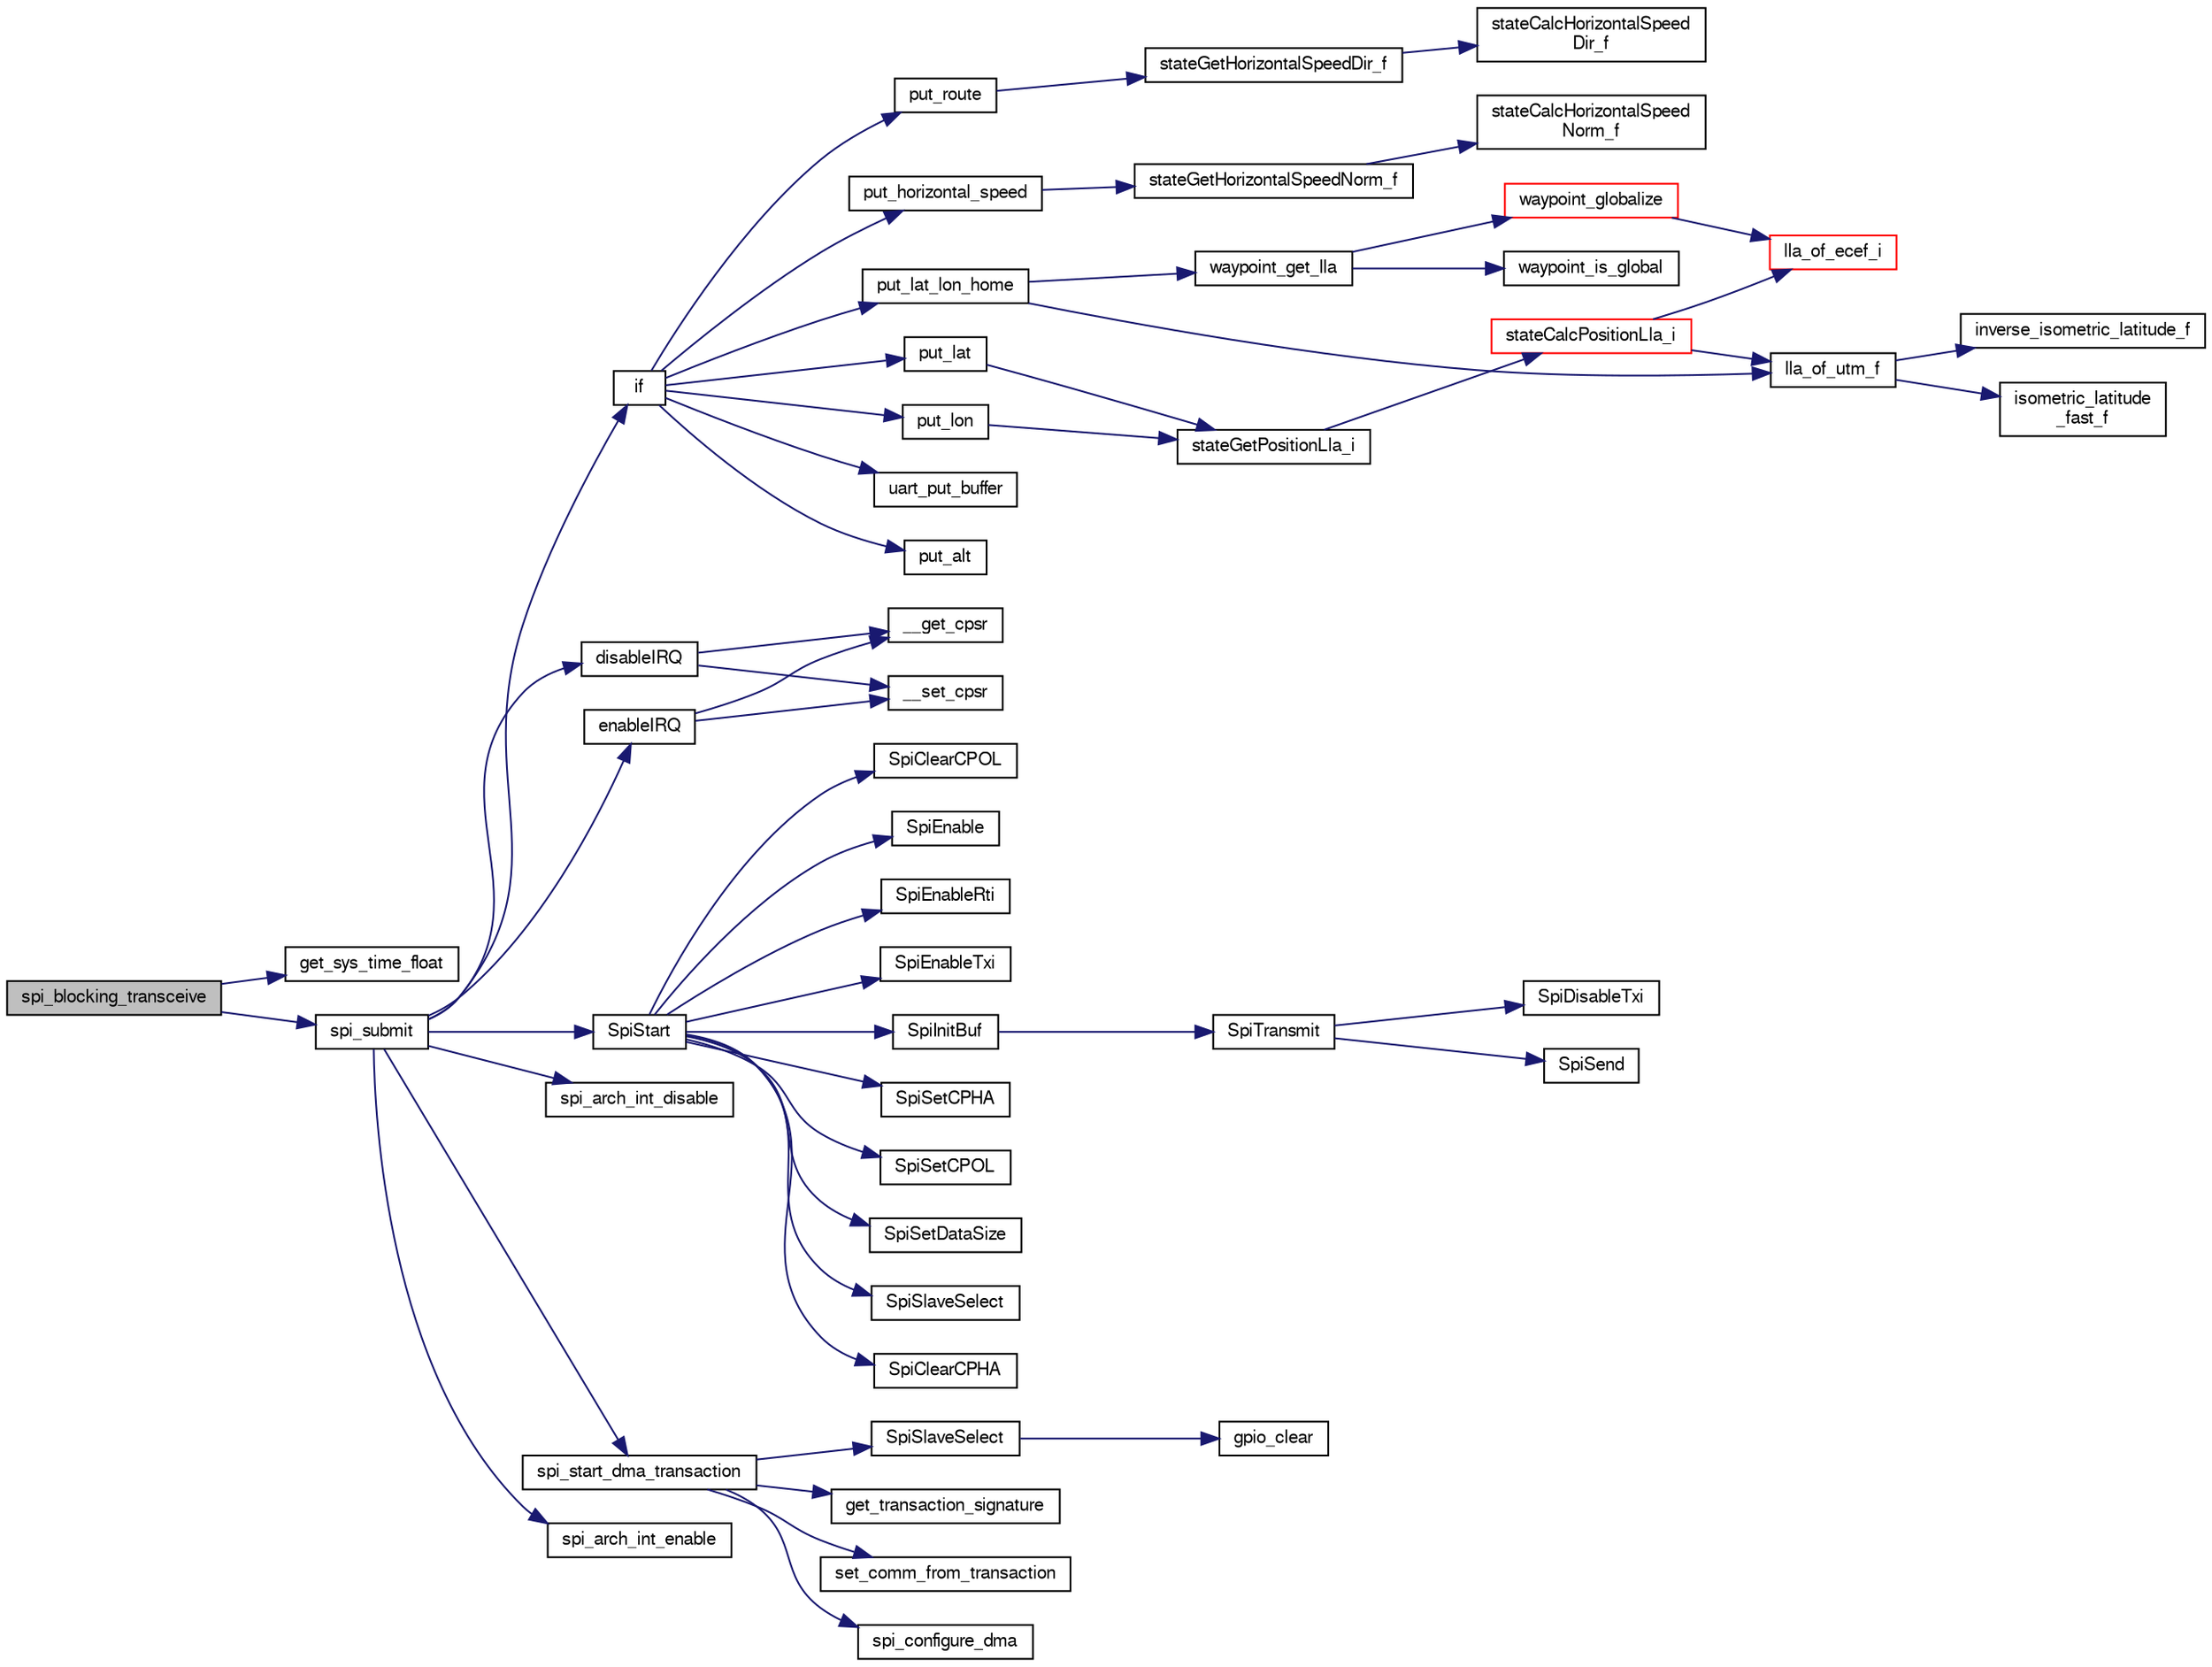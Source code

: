 digraph "spi_blocking_transceive"
{
  edge [fontname="FreeSans",fontsize="10",labelfontname="FreeSans",labelfontsize="10"];
  node [fontname="FreeSans",fontsize="10",shape=record];
  rankdir="LR";
  Node1 [label="spi_blocking_transceive",height=0.2,width=0.4,color="black", fillcolor="grey75", style="filled", fontcolor="black"];
  Node1 -> Node2 [color="midnightblue",fontsize="10",style="solid",fontname="FreeSans"];
  Node2 [label="get_sys_time_float",height=0.2,width=0.4,color="black", fillcolor="white", style="filled",URL="$sys__time_8h.html#af486c2fb33d8d33645256a9970eb056e",tooltip="Get the time in seconds since startup. "];
  Node1 -> Node3 [color="midnightblue",fontsize="10",style="solid",fontname="FreeSans"];
  Node3 [label="spi_submit",height=0.2,width=0.4,color="black", fillcolor="white", style="filled",URL="$group__spi.html#ga5d383931766cb373ebad0b8bc26d439d",tooltip="Submit a spi transaction. "];
  Node3 -> Node4 [color="midnightblue",fontsize="10",style="solid",fontname="FreeSans"];
  Node4 [label="if",height=0.2,width=0.4,color="black", fillcolor="white", style="filled",URL="$e__identification__fr_8c.html#a92cffae21318c1d983c63f3afa2a8d87"];
  Node4 -> Node5 [color="midnightblue",fontsize="10",style="solid",fontname="FreeSans"];
  Node5 [label="put_alt",height=0.2,width=0.4,color="black", fillcolor="white", style="filled",URL="$e__identification__fr_8c.html#af46aee3f4ea5943261ce0a748645d5ab"];
  Node4 -> Node6 [color="midnightblue",fontsize="10",style="solid",fontname="FreeSans"];
  Node6 [label="put_horizontal_speed",height=0.2,width=0.4,color="black", fillcolor="white", style="filled",URL="$e__identification__fr_8c.html#ad38b113b8c749a0ad70f3226ce4be6c8"];
  Node6 -> Node7 [color="midnightblue",fontsize="10",style="solid",fontname="FreeSans"];
  Node7 [label="stateGetHorizontalSpeedNorm_f",height=0.2,width=0.4,color="black", fillcolor="white", style="filled",URL="$group__state__velocity.html#ga1396b84069296dc0353f25281a472c08",tooltip="Get norm of horizontal ground speed (float). "];
  Node7 -> Node8 [color="midnightblue",fontsize="10",style="solid",fontname="FreeSans"];
  Node8 [label="stateCalcHorizontalSpeed\lNorm_f",height=0.2,width=0.4,color="black", fillcolor="white", style="filled",URL="$group__state__velocity.html#ga990849172b82f2e3bc1ab9da2395c9c4"];
  Node4 -> Node9 [color="midnightblue",fontsize="10",style="solid",fontname="FreeSans"];
  Node9 [label="put_lat",height=0.2,width=0.4,color="black", fillcolor="white", style="filled",URL="$e__identification__fr_8c.html#abe4d49e345383266eb45de2d01dc9998"];
  Node9 -> Node10 [color="midnightblue",fontsize="10",style="solid",fontname="FreeSans"];
  Node10 [label="stateGetPositionLla_i",height=0.2,width=0.4,color="black", fillcolor="white", style="filled",URL="$group__state__position.html#ga99473409b740a26c0e2b9a5bd8e9defb",tooltip="Get position in LLA coordinates (int). "];
  Node10 -> Node11 [color="midnightblue",fontsize="10",style="solid",fontname="FreeSans"];
  Node11 [label="stateCalcPositionLla_i",height=0.2,width=0.4,color="red", fillcolor="white", style="filled",URL="$group__state__position.html#gad0fedf046f198eace06305e56fc7a0f8",tooltip="Calculate LLA (int) from any other available representation. "];
  Node11 -> Node12 [color="midnightblue",fontsize="10",style="solid",fontname="FreeSans"];
  Node12 [label="lla_of_ecef_i",height=0.2,width=0.4,color="red", fillcolor="white", style="filled",URL="$group__math__geodetic__int.html#gaea47a32071c2427f895fcb1df32c4e23",tooltip="Convert a ECEF to LLA. "];
  Node11 -> Node13 [color="midnightblue",fontsize="10",style="solid",fontname="FreeSans"];
  Node13 [label="lla_of_utm_f",height=0.2,width=0.4,color="black", fillcolor="white", style="filled",URL="$pprz__geodetic__float_8c.html#a30c2e47ec9a898079c04e8b08496b455"];
  Node13 -> Node14 [color="midnightblue",fontsize="10",style="solid",fontname="FreeSans"];
  Node14 [label="inverse_isometric_latitude_f",height=0.2,width=0.4,color="black", fillcolor="white", style="filled",URL="$pprz__geodetic__float_8c.html#a28b6e05c87f50f1e5290e36407095fb6"];
  Node13 -> Node15 [color="midnightblue",fontsize="10",style="solid",fontname="FreeSans"];
  Node15 [label="isometric_latitude\l_fast_f",height=0.2,width=0.4,color="black", fillcolor="white", style="filled",URL="$pprz__geodetic__float_8c.html#a21ea1b369f7d4abd984fb89c488dde24"];
  Node4 -> Node16 [color="midnightblue",fontsize="10",style="solid",fontname="FreeSans"];
  Node16 [label="put_lat_lon_home",height=0.2,width=0.4,color="black", fillcolor="white", style="filled",URL="$e__identification__fr_8c.html#ab86f66c5c2a551aabe930fff3a5120d3"];
  Node16 -> Node13 [color="midnightblue",fontsize="10",style="solid",fontname="FreeSans"];
  Node16 -> Node17 [color="midnightblue",fontsize="10",style="solid",fontname="FreeSans"];
  Node17 [label="waypoint_get_lla",height=0.2,width=0.4,color="black", fillcolor="white", style="filled",URL="$subsystems_2navigation_2waypoints_8c.html#a2ed9112b04893275873729d03176f490",tooltip="Get LLA coordinates of waypoint. "];
  Node17 -> Node18 [color="midnightblue",fontsize="10",style="solid",fontname="FreeSans"];
  Node18 [label="waypoint_globalize",height=0.2,width=0.4,color="red", fillcolor="white", style="filled",URL="$subsystems_2navigation_2waypoints_8c.html#a10acece8582506367e9e9df3694bf31b",tooltip="update global LLA coordinates from its ENU coordinates "];
  Node18 -> Node12 [color="midnightblue",fontsize="10",style="solid",fontname="FreeSans"];
  Node17 -> Node19 [color="midnightblue",fontsize="10",style="solid",fontname="FreeSans"];
  Node19 [label="waypoint_is_global",height=0.2,width=0.4,color="black", fillcolor="white", style="filled",URL="$subsystems_2navigation_2waypoints_8c.html#a4f584367219ec09db0e1df24c85e7a1b"];
  Node4 -> Node20 [color="midnightblue",fontsize="10",style="solid",fontname="FreeSans"];
  Node20 [label="put_lon",height=0.2,width=0.4,color="black", fillcolor="white", style="filled",URL="$e__identification__fr_8c.html#a58d75f9f286ae788eb5a93131c69b9cf"];
  Node20 -> Node10 [color="midnightblue",fontsize="10",style="solid",fontname="FreeSans"];
  Node4 -> Node21 [color="midnightblue",fontsize="10",style="solid",fontname="FreeSans"];
  Node21 [label="put_route",height=0.2,width=0.4,color="black", fillcolor="white", style="filled",URL="$e__identification__fr_8c.html#ad697ac22d1fafd997a6033c81aac40c9"];
  Node21 -> Node22 [color="midnightblue",fontsize="10",style="solid",fontname="FreeSans"];
  Node22 [label="stateGetHorizontalSpeedDir_f",height=0.2,width=0.4,color="black", fillcolor="white", style="filled",URL="$group__state__velocity.html#ga6f8b83126a235daea584aa9ce97f7fac",tooltip="Get dir of horizontal ground speed (float). "];
  Node22 -> Node23 [color="midnightblue",fontsize="10",style="solid",fontname="FreeSans"];
  Node23 [label="stateCalcHorizontalSpeed\lDir_f",height=0.2,width=0.4,color="black", fillcolor="white", style="filled",URL="$group__state__velocity.html#gad9b7b6ea39d5a4ee3e824f97204c4bb5"];
  Node4 -> Node24 [color="midnightblue",fontsize="10",style="solid",fontname="FreeSans"];
  Node24 [label="uart_put_buffer",height=0.2,width=0.4,color="black", fillcolor="white", style="filled",URL="$chibios_2mcu__periph_2uart__arch_8c.html#aafe5af02ef8bf915fcd76d39896174a3",tooltip="Uart transmit buffer implementation. "];
  Node3 -> Node25 [color="midnightblue",fontsize="10",style="solid",fontname="FreeSans"];
  Node25 [label="disableIRQ",height=0.2,width=0.4,color="black", fillcolor="white", style="filled",URL="$armVIC_8c.html#a495b577a0ad5c4dc620339b2edff1ac5"];
  Node25 -> Node26 [color="midnightblue",fontsize="10",style="solid",fontname="FreeSans"];
  Node26 [label="__get_cpsr",height=0.2,width=0.4,color="black", fillcolor="white", style="filled",URL="$armVIC_8c.html#a07a90dd2662e1a51c45600eccd2661c4"];
  Node25 -> Node27 [color="midnightblue",fontsize="10",style="solid",fontname="FreeSans"];
  Node27 [label="__set_cpsr",height=0.2,width=0.4,color="black", fillcolor="white", style="filled",URL="$armVIC_8c.html#a2695574f2b9c353bb88ce1239a0ab9ec"];
  Node3 -> Node28 [color="midnightblue",fontsize="10",style="solid",fontname="FreeSans"];
  Node28 [label="SpiStart",height=0.2,width=0.4,color="black", fillcolor="white", style="filled",URL="$lpc21_2mcu__periph_2spi__arch_8c.html#abcda020ad14ec4732c4ffff453060fff"];
  Node28 -> Node29 [color="midnightblue",fontsize="10",style="solid",fontname="FreeSans"];
  Node29 [label="SpiClearCPHA",height=0.2,width=0.4,color="black", fillcolor="white", style="filled",URL="$lpc21_2mcu__periph_2spi__arch_8c.html#ac8a1011a8423019c3b94e3a1a9744b6b"];
  Node28 -> Node30 [color="midnightblue",fontsize="10",style="solid",fontname="FreeSans"];
  Node30 [label="SpiClearCPOL",height=0.2,width=0.4,color="black", fillcolor="white", style="filled",URL="$lpc21_2mcu__periph_2spi__arch_8c.html#afddc6318837a832e08ac2096474632f8"];
  Node28 -> Node31 [color="midnightblue",fontsize="10",style="solid",fontname="FreeSans"];
  Node31 [label="SpiEnable",height=0.2,width=0.4,color="black", fillcolor="white", style="filled",URL="$lpc21_2mcu__periph_2spi__arch_8c.html#a4bb68d5cebfe43c482fc48ca2a1ed6de"];
  Node28 -> Node32 [color="midnightblue",fontsize="10",style="solid",fontname="FreeSans"];
  Node32 [label="SpiEnableRti",height=0.2,width=0.4,color="black", fillcolor="white", style="filled",URL="$lpc21_2mcu__periph_2spi__arch_8c.html#a2f597567924a3000e5afb340e4aa5592"];
  Node28 -> Node33 [color="midnightblue",fontsize="10",style="solid",fontname="FreeSans"];
  Node33 [label="SpiEnableTxi",height=0.2,width=0.4,color="black", fillcolor="white", style="filled",URL="$lpc21_2mcu__periph_2spi__arch_8c.html#acb7e2c245885f1b82d6791148172e592"];
  Node28 -> Node34 [color="midnightblue",fontsize="10",style="solid",fontname="FreeSans"];
  Node34 [label="SpiInitBuf",height=0.2,width=0.4,color="black", fillcolor="white", style="filled",URL="$lpc21_2mcu__periph_2spi__arch_8c.html#a5c38f72da3e7ef54561ec617cdde67e5"];
  Node34 -> Node35 [color="midnightblue",fontsize="10",style="solid",fontname="FreeSans"];
  Node35 [label="SpiTransmit",height=0.2,width=0.4,color="black", fillcolor="white", style="filled",URL="$lpc21_2mcu__periph_2spi__arch_8c.html#a3e9017646922bf67dc34451d35696314"];
  Node35 -> Node36 [color="midnightblue",fontsize="10",style="solid",fontname="FreeSans"];
  Node36 [label="SpiDisableTxi",height=0.2,width=0.4,color="black", fillcolor="white", style="filled",URL="$lpc21_2mcu__periph_2spi__arch_8c.html#a945eb366ac13567f396285aaa6381cec"];
  Node35 -> Node37 [color="midnightblue",fontsize="10",style="solid",fontname="FreeSans"];
  Node37 [label="SpiSend",height=0.2,width=0.4,color="black", fillcolor="white", style="filled",URL="$lpc21_2mcu__periph_2spi__arch_8c.html#af00370ab8f8ea4fe1ac8bf434230a398"];
  Node28 -> Node38 [color="midnightblue",fontsize="10",style="solid",fontname="FreeSans"];
  Node38 [label="SpiSetCPHA",height=0.2,width=0.4,color="black", fillcolor="white", style="filled",URL="$lpc21_2mcu__periph_2spi__arch_8c.html#a3f8c8db30e82381d4d60a444f1708517"];
  Node28 -> Node39 [color="midnightblue",fontsize="10",style="solid",fontname="FreeSans"];
  Node39 [label="SpiSetCPOL",height=0.2,width=0.4,color="black", fillcolor="white", style="filled",URL="$lpc21_2mcu__periph_2spi__arch_8c.html#a1126b0a8388d4a8eb8ded8bbe8ab940e"];
  Node28 -> Node40 [color="midnightblue",fontsize="10",style="solid",fontname="FreeSans"];
  Node40 [label="SpiSetDataSize",height=0.2,width=0.4,color="black", fillcolor="white", style="filled",URL="$lpc21_2mcu__periph_2spi__arch_8c.html#ad816c76c7fe692f51942efa74bdb1d86",tooltip="Set the SPI data size to 8 or 16bit. "];
  Node28 -> Node41 [color="midnightblue",fontsize="10",style="solid",fontname="FreeSans"];
  Node41 [label="SpiSlaveSelect",height=0.2,width=0.4,color="black", fillcolor="white", style="filled",URL="$lpc21_2mcu__periph_2spi__arch_8c.html#ab639bd461acc9159f2a8566bfe1ebdd0"];
  Node3 -> Node42 [color="midnightblue",fontsize="10",style="solid",fontname="FreeSans"];
  Node42 [label="enableIRQ",height=0.2,width=0.4,color="black", fillcolor="white", style="filled",URL="$armVIC_8c.html#adf9d98445ae51a2278cbe9e719f579f1"];
  Node42 -> Node26 [color="midnightblue",fontsize="10",style="solid",fontname="FreeSans"];
  Node42 -> Node27 [color="midnightblue",fontsize="10",style="solid",fontname="FreeSans"];
  Node3 -> Node43 [color="midnightblue",fontsize="10",style="solid",fontname="FreeSans"];
  Node43 [label="spi_arch_int_disable",height=0.2,width=0.4,color="black", fillcolor="white", style="filled",URL="$stm32_2mcu__periph_2spi__arch_8c.html#a42f17f52b327c1192801fc39493f43c5",tooltip="Disable DMA channel interrupts. "];
  Node3 -> Node44 [color="midnightblue",fontsize="10",style="solid",fontname="FreeSans"];
  Node44 [label="spi_start_dma_transaction",height=0.2,width=0.4,color="black", fillcolor="white", style="filled",URL="$stm32_2mcu__periph_2spi__arch_8c.html#a87e230295cb1339876faa6f6986a44e9",tooltip="Start a new transaction with DMA. "];
  Node44 -> Node45 [color="midnightblue",fontsize="10",style="solid",fontname="FreeSans"];
  Node45 [label="get_transaction_signature",height=0.2,width=0.4,color="black", fillcolor="white", style="filled",URL="$stm32_2mcu__periph_2spi__arch_8c.html#a0c1bcbefaf569036eb191e18ea849a7a"];
  Node44 -> Node46 [color="midnightblue",fontsize="10",style="solid",fontname="FreeSans"];
  Node46 [label="set_comm_from_transaction",height=0.2,width=0.4,color="black", fillcolor="white", style="filled",URL="$stm32_2mcu__periph_2spi__arch_8c.html#af29aa7d9b5af1ef2b42450937767535f",tooltip="Update SPI communication conf from generic paparazzi SPI transaction. "];
  Node44 -> Node47 [color="midnightblue",fontsize="10",style="solid",fontname="FreeSans"];
  Node47 [label="spi_configure_dma",height=0.2,width=0.4,color="black", fillcolor="white", style="filled",URL="$stm32_2mcu__periph_2spi__arch_8c.html#a9678da2cc27199851a80fcf27a2761a3"];
  Node44 -> Node48 [color="midnightblue",fontsize="10",style="solid",fontname="FreeSans"];
  Node48 [label="SpiSlaveSelect",height=0.2,width=0.4,color="black", fillcolor="white", style="filled",URL="$stm32_2mcu__periph_2spi__arch_8c.html#ab639bd461acc9159f2a8566bfe1ebdd0"];
  Node48 -> Node49 [color="midnightblue",fontsize="10",style="solid",fontname="FreeSans"];
  Node49 [label="gpio_clear",height=0.2,width=0.4,color="black", fillcolor="white", style="filled",URL="$chibios_2mcu__periph_2gpio__arch_8h.html#a302a5c9e7203669d0b9db8a2952fe009",tooltip="Clear a gpio output to low level. "];
  Node3 -> Node50 [color="midnightblue",fontsize="10",style="solid",fontname="FreeSans"];
  Node50 [label="spi_arch_int_enable",height=0.2,width=0.4,color="black", fillcolor="white", style="filled",URL="$stm32_2mcu__periph_2spi__arch_8c.html#a92d285e5b860130426aa3ce1369df0c9",tooltip="Enable DMA channel interrupts. "];
}
